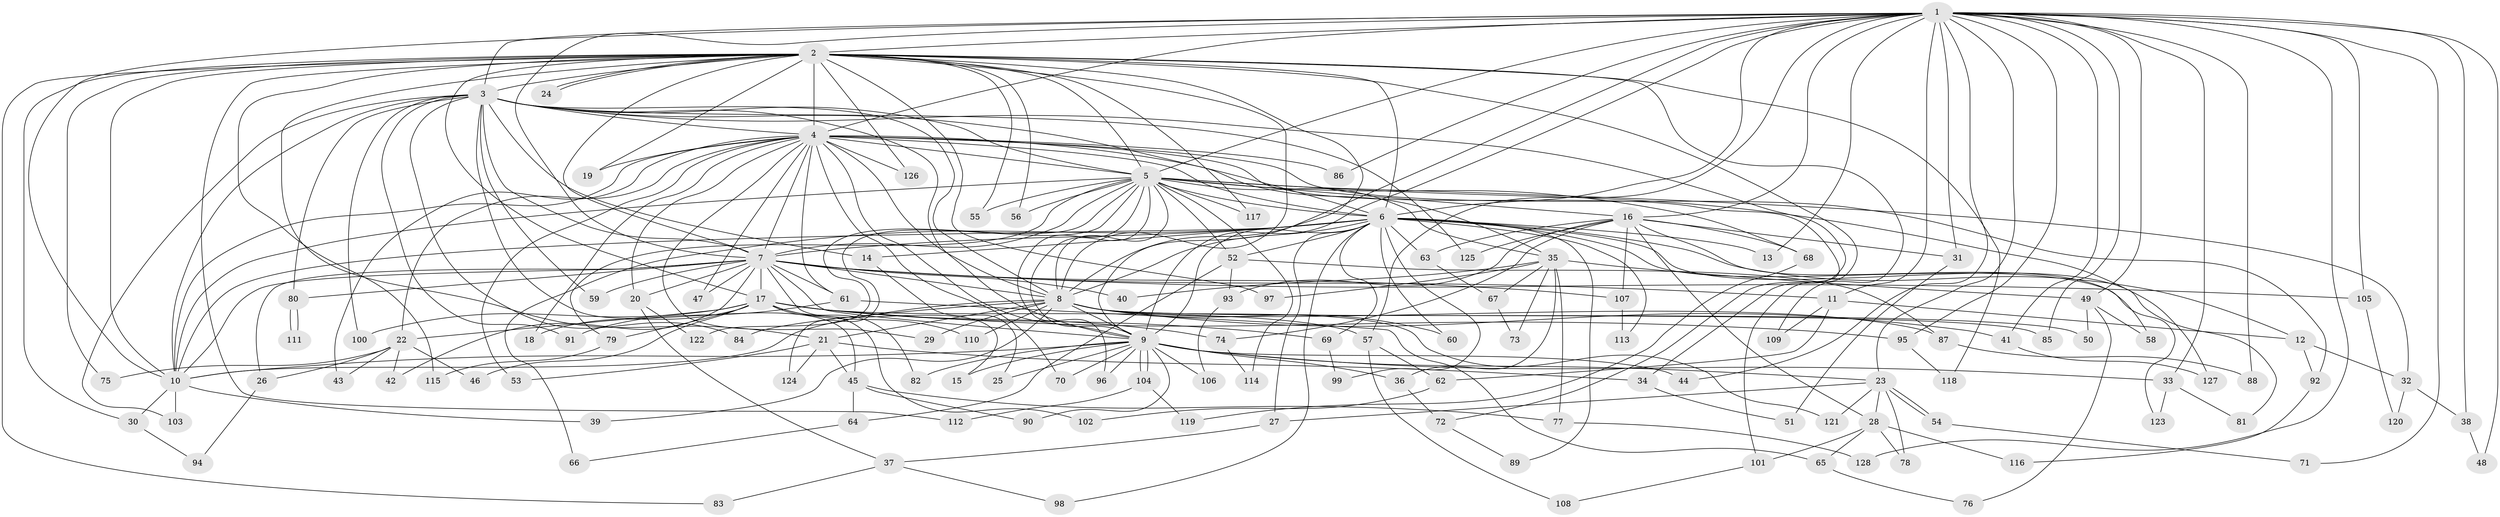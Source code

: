 // coarse degree distribution, {25: 0.030612244897959183, 17: 0.01020408163265306, 22: 0.02040816326530612, 21: 0.01020408163265306, 20: 0.01020408163265306, 18: 0.01020408163265306, 5: 0.05102040816326531, 2: 0.5102040816326531, 3: 0.20408163265306123, 12: 0.01020408163265306, 14: 0.01020408163265306, 6: 0.04081632653061224, 8: 0.02040816326530612, 4: 0.061224489795918366}
// Generated by graph-tools (version 1.1) at 2025/41/03/06/25 10:41:33]
// undirected, 128 vertices, 281 edges
graph export_dot {
graph [start="1"]
  node [color=gray90,style=filled];
  1;
  2;
  3;
  4;
  5;
  6;
  7;
  8;
  9;
  10;
  11;
  12;
  13;
  14;
  15;
  16;
  17;
  18;
  19;
  20;
  21;
  22;
  23;
  24;
  25;
  26;
  27;
  28;
  29;
  30;
  31;
  32;
  33;
  34;
  35;
  36;
  37;
  38;
  39;
  40;
  41;
  42;
  43;
  44;
  45;
  46;
  47;
  48;
  49;
  50;
  51;
  52;
  53;
  54;
  55;
  56;
  57;
  58;
  59;
  60;
  61;
  62;
  63;
  64;
  65;
  66;
  67;
  68;
  69;
  70;
  71;
  72;
  73;
  74;
  75;
  76;
  77;
  78;
  79;
  80;
  81;
  82;
  83;
  84;
  85;
  86;
  87;
  88;
  89;
  90;
  91;
  92;
  93;
  94;
  95;
  96;
  97;
  98;
  99;
  100;
  101;
  102;
  103;
  104;
  105;
  106;
  107;
  108;
  109;
  110;
  111;
  112;
  113;
  114;
  115;
  116;
  117;
  118;
  119;
  120;
  121;
  122;
  123;
  124;
  125;
  126;
  127;
  128;
  1 -- 2;
  1 -- 3;
  1 -- 4;
  1 -- 5;
  1 -- 6;
  1 -- 7;
  1 -- 8;
  1 -- 9;
  1 -- 10;
  1 -- 11;
  1 -- 13;
  1 -- 16;
  1 -- 23;
  1 -- 31;
  1 -- 33;
  1 -- 38;
  1 -- 41;
  1 -- 44;
  1 -- 48;
  1 -- 49;
  1 -- 57;
  1 -- 71;
  1 -- 85;
  1 -- 86;
  1 -- 88;
  1 -- 95;
  1 -- 105;
  1 -- 128;
  2 -- 3;
  2 -- 4;
  2 -- 5;
  2 -- 6;
  2 -- 7;
  2 -- 8;
  2 -- 9;
  2 -- 10;
  2 -- 17;
  2 -- 19;
  2 -- 21;
  2 -- 24;
  2 -- 24;
  2 -- 30;
  2 -- 55;
  2 -- 56;
  2 -- 75;
  2 -- 83;
  2 -- 97;
  2 -- 101;
  2 -- 109;
  2 -- 112;
  2 -- 115;
  2 -- 117;
  2 -- 118;
  2 -- 126;
  3 -- 4;
  3 -- 5;
  3 -- 6;
  3 -- 7;
  3 -- 8;
  3 -- 9;
  3 -- 10;
  3 -- 14;
  3 -- 34;
  3 -- 45;
  3 -- 59;
  3 -- 80;
  3 -- 84;
  3 -- 91;
  3 -- 100;
  3 -- 103;
  3 -- 125;
  4 -- 5;
  4 -- 6;
  4 -- 7;
  4 -- 8;
  4 -- 9;
  4 -- 10;
  4 -- 18;
  4 -- 19;
  4 -- 20;
  4 -- 22;
  4 -- 29;
  4 -- 35;
  4 -- 43;
  4 -- 47;
  4 -- 53;
  4 -- 61;
  4 -- 70;
  4 -- 72;
  4 -- 86;
  4 -- 92;
  4 -- 126;
  5 -- 6;
  5 -- 7;
  5 -- 8;
  5 -- 9;
  5 -- 10;
  5 -- 16;
  5 -- 32;
  5 -- 35;
  5 -- 52;
  5 -- 55;
  5 -- 56;
  5 -- 68;
  5 -- 79;
  5 -- 96;
  5 -- 114;
  5 -- 117;
  5 -- 122;
  5 -- 124;
  5 -- 127;
  6 -- 7;
  6 -- 8;
  6 -- 9;
  6 -- 10;
  6 -- 12;
  6 -- 13;
  6 -- 14;
  6 -- 27;
  6 -- 52;
  6 -- 60;
  6 -- 63;
  6 -- 66;
  6 -- 69;
  6 -- 81;
  6 -- 89;
  6 -- 98;
  6 -- 99;
  6 -- 113;
  6 -- 123;
  7 -- 8;
  7 -- 9;
  7 -- 10;
  7 -- 11;
  7 -- 15;
  7 -- 17;
  7 -- 20;
  7 -- 26;
  7 -- 40;
  7 -- 42;
  7 -- 47;
  7 -- 59;
  7 -- 61;
  7 -- 80;
  7 -- 105;
  7 -- 107;
  8 -- 9;
  8 -- 10;
  8 -- 21;
  8 -- 29;
  8 -- 39;
  8 -- 41;
  8 -- 50;
  8 -- 60;
  8 -- 84;
  8 -- 85;
  8 -- 87;
  8 -- 110;
  8 -- 121;
  9 -- 10;
  9 -- 15;
  9 -- 23;
  9 -- 25;
  9 -- 33;
  9 -- 36;
  9 -- 44;
  9 -- 70;
  9 -- 82;
  9 -- 90;
  9 -- 96;
  9 -- 104;
  9 -- 104;
  9 -- 106;
  10 -- 30;
  10 -- 39;
  10 -- 103;
  11 -- 12;
  11 -- 62;
  11 -- 109;
  12 -- 32;
  12 -- 92;
  14 -- 25;
  16 -- 28;
  16 -- 31;
  16 -- 58;
  16 -- 63;
  16 -- 68;
  16 -- 74;
  16 -- 93;
  16 -- 107;
  16 -- 125;
  17 -- 18;
  17 -- 22;
  17 -- 46;
  17 -- 57;
  17 -- 69;
  17 -- 74;
  17 -- 79;
  17 -- 82;
  17 -- 95;
  17 -- 100;
  17 -- 102;
  17 -- 110;
  20 -- 37;
  20 -- 122;
  21 -- 34;
  21 -- 45;
  21 -- 53;
  21 -- 124;
  22 -- 26;
  22 -- 42;
  22 -- 43;
  22 -- 46;
  22 -- 75;
  23 -- 27;
  23 -- 28;
  23 -- 54;
  23 -- 54;
  23 -- 78;
  23 -- 121;
  26 -- 94;
  27 -- 37;
  28 -- 65;
  28 -- 78;
  28 -- 101;
  28 -- 116;
  30 -- 94;
  31 -- 51;
  32 -- 38;
  32 -- 120;
  33 -- 81;
  33 -- 123;
  34 -- 51;
  35 -- 36;
  35 -- 40;
  35 -- 49;
  35 -- 67;
  35 -- 73;
  35 -- 77;
  35 -- 97;
  36 -- 72;
  37 -- 83;
  37 -- 98;
  38 -- 48;
  41 -- 127;
  45 -- 64;
  45 -- 77;
  45 -- 90;
  49 -- 50;
  49 -- 58;
  49 -- 76;
  52 -- 64;
  52 -- 87;
  52 -- 93;
  54 -- 71;
  57 -- 62;
  57 -- 108;
  61 -- 65;
  61 -- 91;
  62 -- 102;
  63 -- 67;
  64 -- 66;
  65 -- 76;
  67 -- 73;
  68 -- 119;
  69 -- 99;
  72 -- 89;
  74 -- 114;
  77 -- 128;
  79 -- 115;
  80 -- 111;
  80 -- 111;
  87 -- 88;
  92 -- 116;
  93 -- 106;
  95 -- 118;
  101 -- 108;
  104 -- 112;
  104 -- 119;
  105 -- 120;
  107 -- 113;
}
